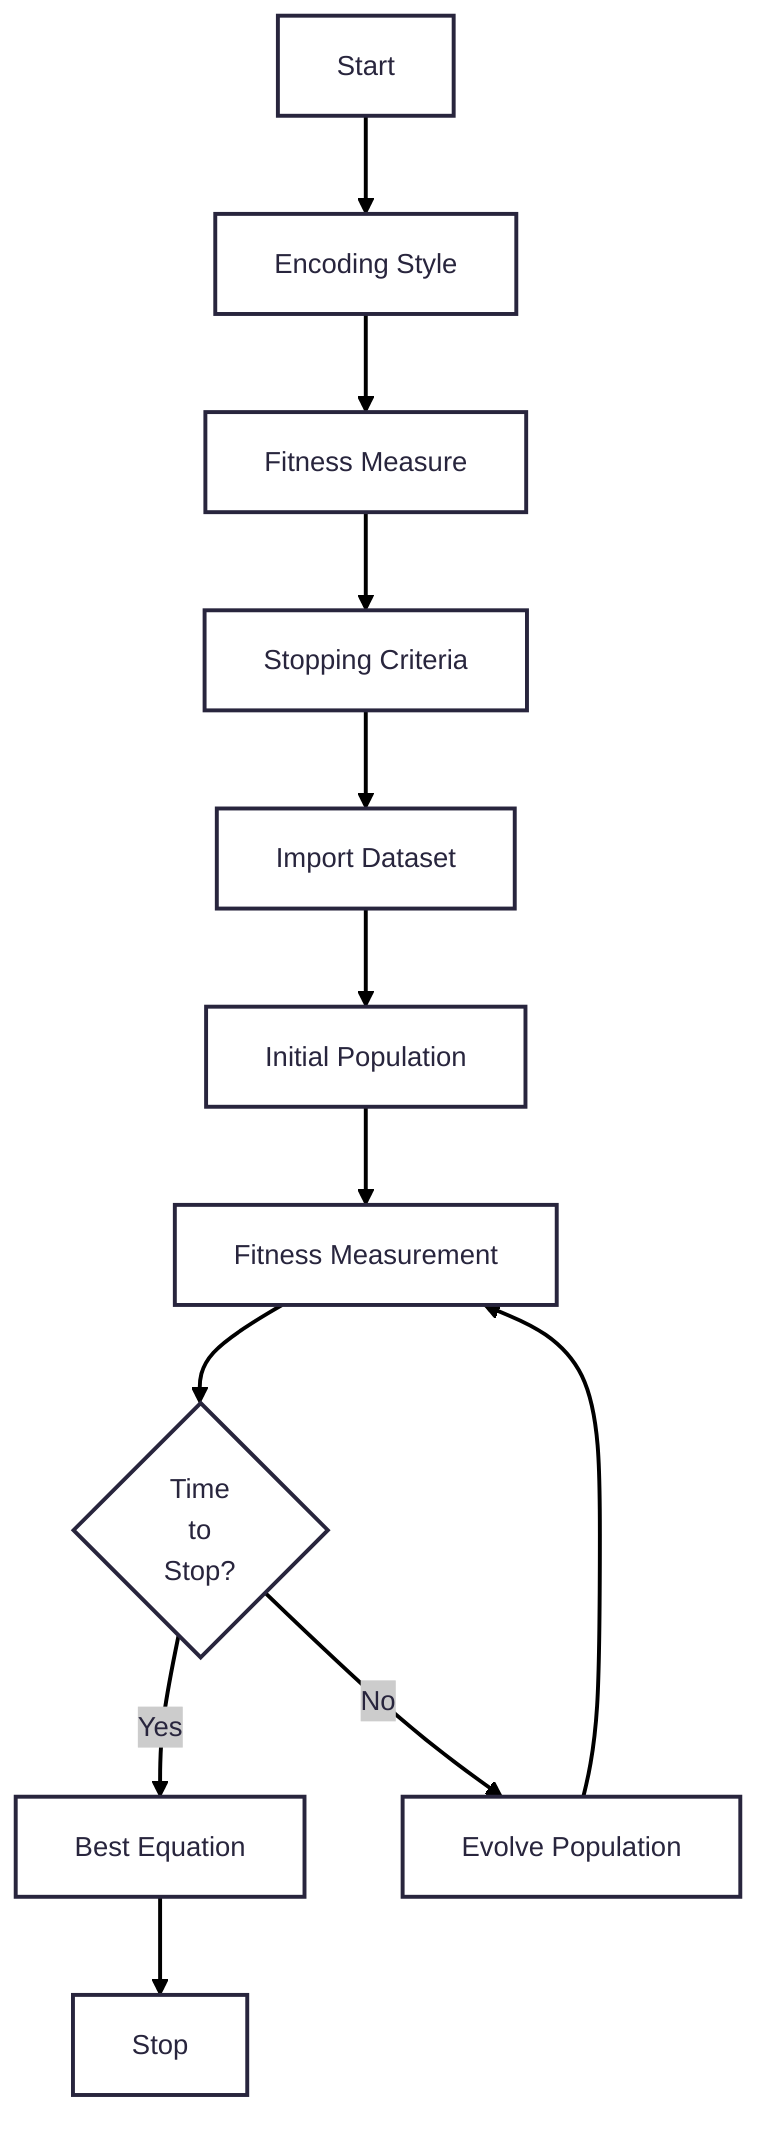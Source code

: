 ---
config:
      theme: redux
---
flowchart TD
        A["Start"]
        A --> B["Encoding Style"]
        B --> C["Fitness Measure"]
        C --> D["Stopping Criteria"]
        D --> E["Import Dataset"]
        E --> F["Initial Population"]
        F --> G["Fitness Measurement"]
        G --> H{"Time<br>to<br>Stop?"}
        H -->|Yes| I["Best Equation"]
        I --> J["Stop"]
        H -->|No| K["Evolve Population"]
        K -->G